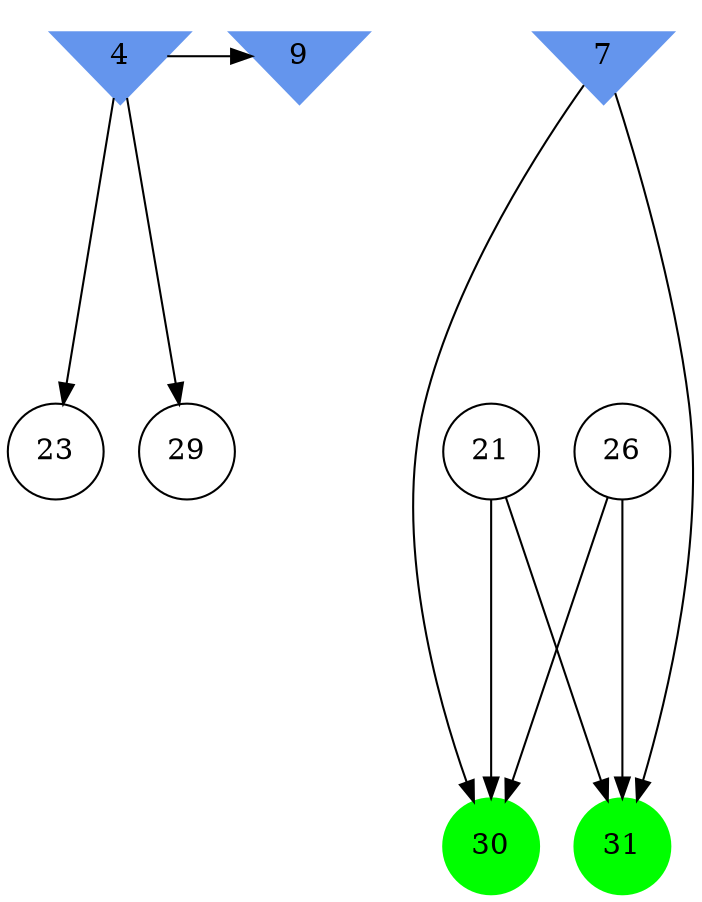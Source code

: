 digraph brain {
	ranksep=2.0;
	4 [shape=invtriangle,style=filled,color=cornflowerblue];
	7 [shape=invtriangle,style=filled,color=cornflowerblue];
	9 [shape=invtriangle,style=filled,color=cornflowerblue];
	21 [shape=circle,color=black];
	23 [shape=circle,color=black];
	26 [shape=circle,color=black];
	29 [shape=circle,color=black];
	30 [shape=circle,style=filled,color=green];
	31 [shape=circle,style=filled,color=green];
	4	->	9;
	4	->	23;
	4	->	29;
	7	->	31;
	7	->	30;
	26	->	31;
	26	->	30;
	21	->	31;
	21	->	30;
	{ rank=same; 4; 7; 9; }
	{ rank=same; 21; 23; 26; 29; }
	{ rank=same; 30; 31; }
}
